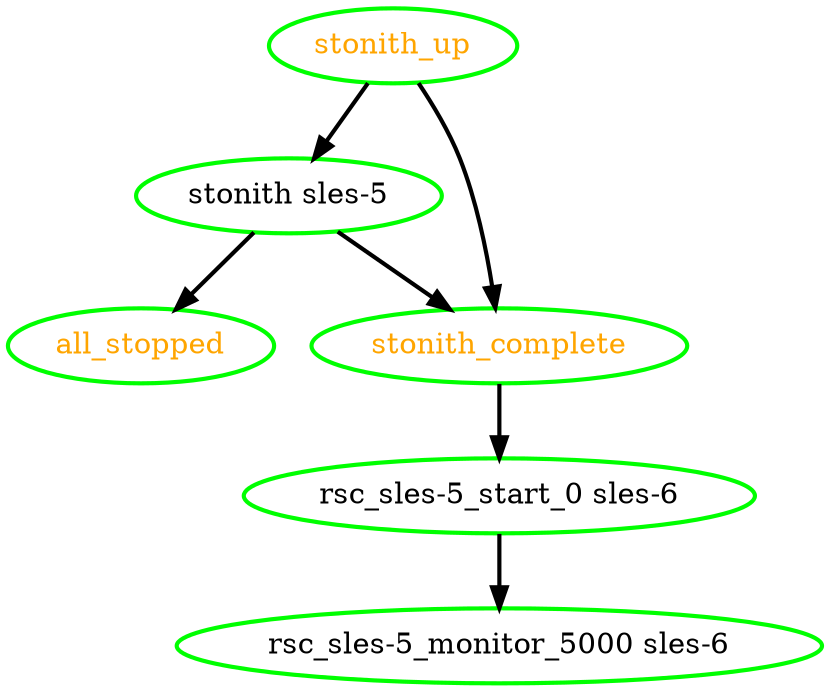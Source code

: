 digraph "g" {
"all_stopped" [ style=bold color="green" fontcolor="orange"  ]
"rsc_sles-5_monitor_5000 sles-6" [ style=bold color="green" fontcolor="black"  ]
"rsc_sles-5_start_0 sles-6" -> "rsc_sles-5_monitor_5000 sles-6" [ style = bold]
"rsc_sles-5_start_0 sles-6" [ style=bold color="green" fontcolor="black"  ]
"stonith sles-5" -> "all_stopped" [ style = bold]
"stonith sles-5" -> "stonith_complete" [ style = bold]
"stonith sles-5" [ style=bold color="green" fontcolor="black"  ]
"stonith_complete" -> "rsc_sles-5_start_0 sles-6" [ style = bold]
"stonith_complete" [ style=bold color="green" fontcolor="orange"  ]
"stonith_up" -> "stonith sles-5" [ style = bold]
"stonith_up" -> "stonith_complete" [ style = bold]
"stonith_up" [ style=bold color="green" fontcolor="orange"  ]
}
